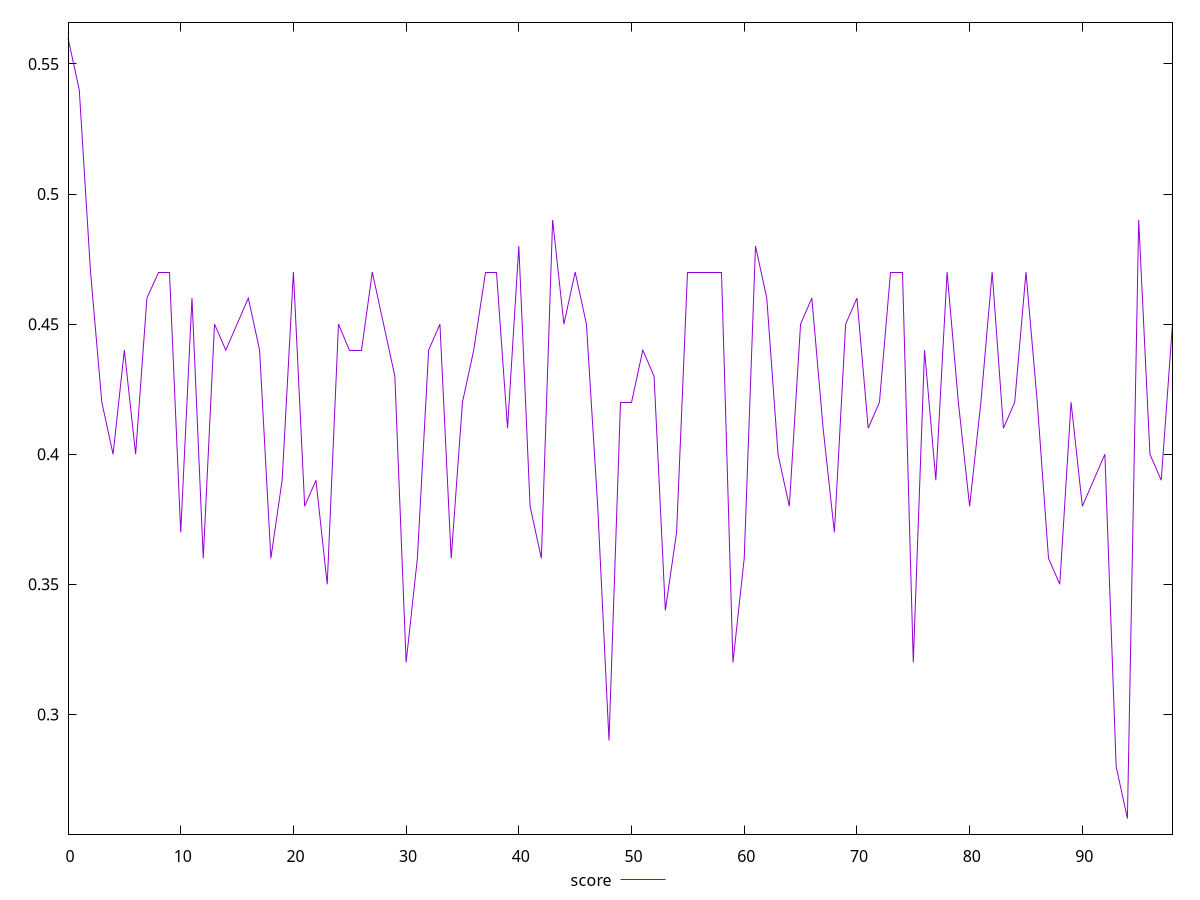 reset

$score <<EOF
0 0.56
1 0.54
2 0.47
3 0.42
4 0.4
5 0.44
6 0.4
7 0.46
8 0.47
9 0.47
10 0.37
11 0.46
12 0.36
13 0.45
14 0.44
15 0.45
16 0.46
17 0.44
18 0.36
19 0.39
20 0.47
21 0.38
22 0.39
23 0.35
24 0.45
25 0.44
26 0.44
27 0.47
28 0.45
29 0.43
30 0.32
31 0.36
32 0.44
33 0.45
34 0.36
35 0.42
36 0.44
37 0.47
38 0.47
39 0.41
40 0.48
41 0.38
42 0.36
43 0.49
44 0.45
45 0.47
46 0.45
47 0.38
48 0.29
49 0.42
50 0.42
51 0.44
52 0.43
53 0.34
54 0.37
55 0.47
56 0.47
57 0.47
58 0.47
59 0.32
60 0.36
61 0.48
62 0.46
63 0.4
64 0.38
65 0.45
66 0.46
67 0.41
68 0.37
69 0.45
70 0.46
71 0.41
72 0.42
73 0.47
74 0.47
75 0.32
76 0.44
77 0.39
78 0.47
79 0.42
80 0.38
81 0.42
82 0.47
83 0.41
84 0.42
85 0.47
86 0.42
87 0.36
88 0.35
89 0.42
90 0.38
91 0.39
92 0.4
93 0.28
94 0.26
95 0.49
96 0.4
97 0.39
98 0.45
EOF

set key outside below
set xrange [0:98]
set yrange [0.254:0.5660000000000001]
set trange [0.254:0.5660000000000001]
set terminal svg size 640, 500 enhanced background rgb 'white'
set output "reports/report_00027_2021-02-24T12-40-31.850Z/uses-http2/samples/card/score/values.svg"

plot $score title "score" with line

reset
